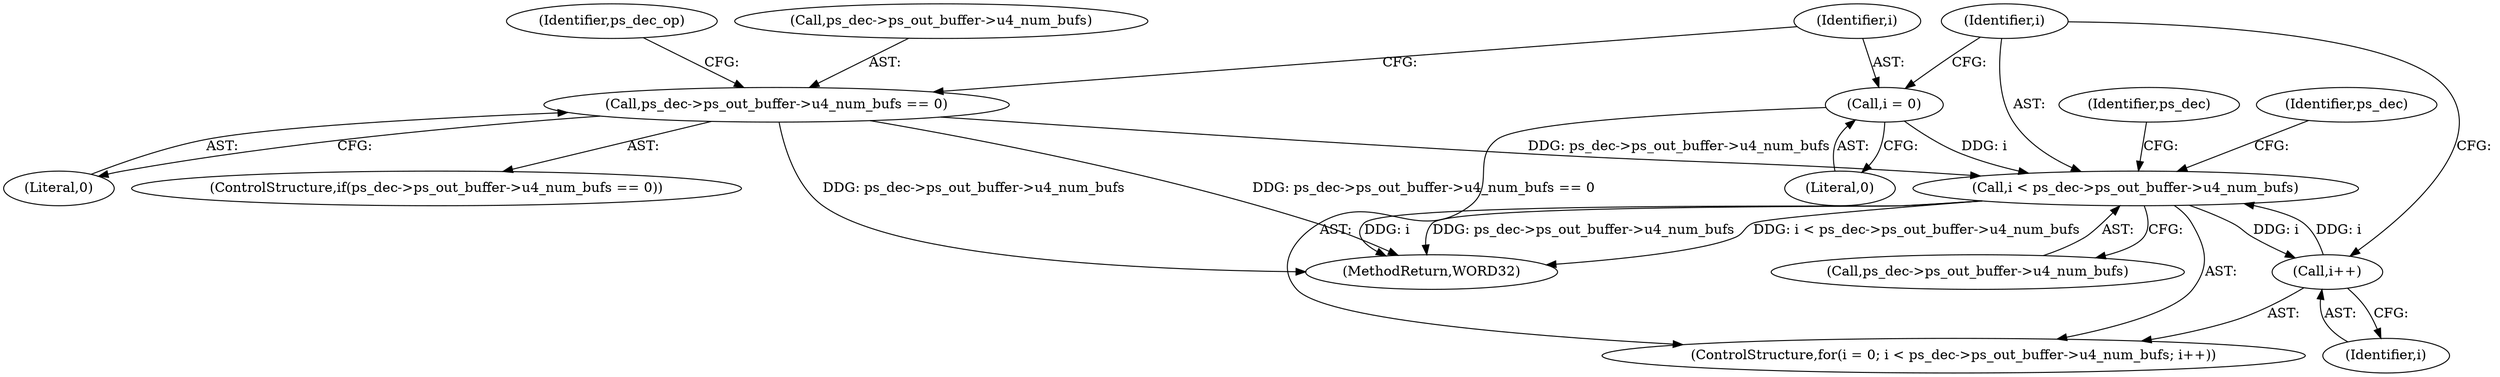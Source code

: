digraph "0_Android_494561291a503840f385fbcd11d9bc5f4dc502b8@pointer" {
"1000410" [label="(Call,i < ps_dec->ps_out_buffer->u4_num_bufs)"];
"1000407" [label="(Call,i = 0)"];
"1000417" [label="(Call,i++)"];
"1000410" [label="(Call,i < ps_dec->ps_out_buffer->u4_num_bufs)"];
"1000384" [label="(Call,ps_dec->ps_out_buffer->u4_num_bufs == 0)"];
"1000411" [label="(Identifier,i)"];
"1000410" [label="(Call,i < ps_dec->ps_out_buffer->u4_num_bufs)"];
"1000408" [label="(Identifier,i)"];
"1000385" [label="(Call,ps_dec->ps_out_buffer->u4_num_bufs)"];
"1000473" [label="(Identifier,ps_dec)"];
"1000425" [label="(Identifier,ps_dec)"];
"1000412" [label="(Call,ps_dec->ps_out_buffer->u4_num_bufs)"];
"1000406" [label="(ControlStructure,for(i = 0; i < ps_dec->ps_out_buffer->u4_num_bufs; i++))"];
"1002226" [label="(MethodReturn,WORD32)"];
"1000394" [label="(Identifier,ps_dec_op)"];
"1000384" [label="(Call,ps_dec->ps_out_buffer->u4_num_bufs == 0)"];
"1000409" [label="(Literal,0)"];
"1000417" [label="(Call,i++)"];
"1000383" [label="(ControlStructure,if(ps_dec->ps_out_buffer->u4_num_bufs == 0))"];
"1000418" [label="(Identifier,i)"];
"1000407" [label="(Call,i = 0)"];
"1000390" [label="(Literal,0)"];
"1000410" -> "1000406"  [label="AST: "];
"1000410" -> "1000412"  [label="CFG: "];
"1000411" -> "1000410"  [label="AST: "];
"1000412" -> "1000410"  [label="AST: "];
"1000425" -> "1000410"  [label="CFG: "];
"1000473" -> "1000410"  [label="CFG: "];
"1000410" -> "1002226"  [label="DDG: i"];
"1000410" -> "1002226"  [label="DDG: ps_dec->ps_out_buffer->u4_num_bufs"];
"1000410" -> "1002226"  [label="DDG: i < ps_dec->ps_out_buffer->u4_num_bufs"];
"1000407" -> "1000410"  [label="DDG: i"];
"1000417" -> "1000410"  [label="DDG: i"];
"1000384" -> "1000410"  [label="DDG: ps_dec->ps_out_buffer->u4_num_bufs"];
"1000410" -> "1000417"  [label="DDG: i"];
"1000407" -> "1000406"  [label="AST: "];
"1000407" -> "1000409"  [label="CFG: "];
"1000408" -> "1000407"  [label="AST: "];
"1000409" -> "1000407"  [label="AST: "];
"1000411" -> "1000407"  [label="CFG: "];
"1000417" -> "1000406"  [label="AST: "];
"1000417" -> "1000418"  [label="CFG: "];
"1000418" -> "1000417"  [label="AST: "];
"1000411" -> "1000417"  [label="CFG: "];
"1000384" -> "1000383"  [label="AST: "];
"1000384" -> "1000390"  [label="CFG: "];
"1000385" -> "1000384"  [label="AST: "];
"1000390" -> "1000384"  [label="AST: "];
"1000394" -> "1000384"  [label="CFG: "];
"1000408" -> "1000384"  [label="CFG: "];
"1000384" -> "1002226"  [label="DDG: ps_dec->ps_out_buffer->u4_num_bufs == 0"];
"1000384" -> "1002226"  [label="DDG: ps_dec->ps_out_buffer->u4_num_bufs"];
}
